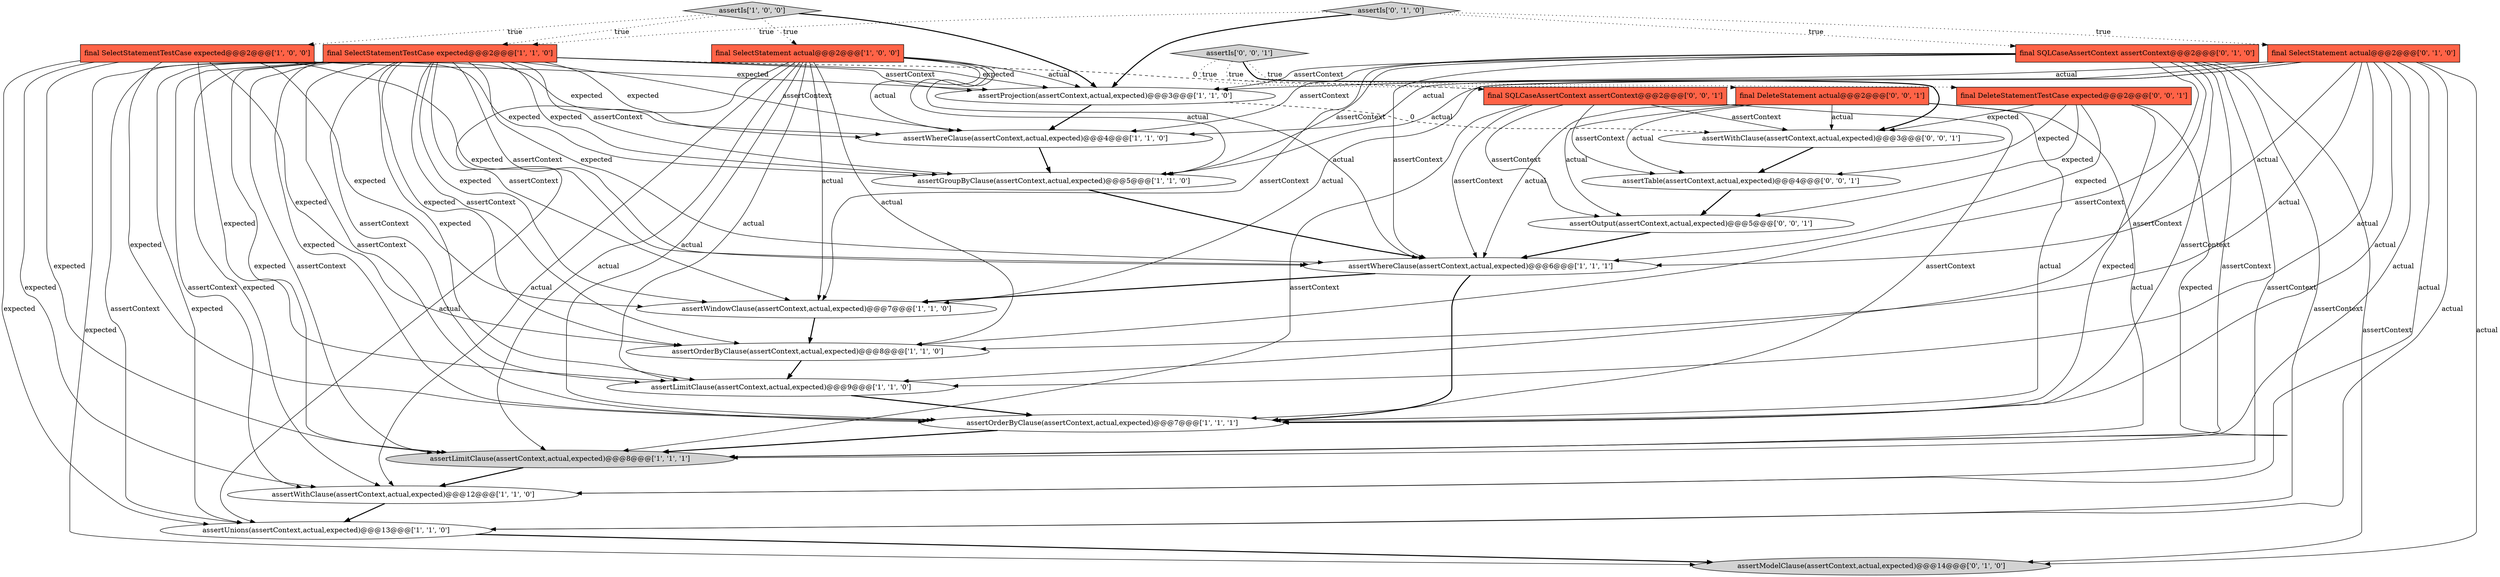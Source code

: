 digraph {
23 [style = filled, label = "assertOutput(assertContext,actual,expected)@@@5@@@['0', '0', '1']", fillcolor = white, shape = ellipse image = "AAA0AAABBB3BBB"];
25 [style = filled, label = "final SQLCaseAssertContext assertContext@@@2@@@['0', '0', '1']", fillcolor = tomato, shape = box image = "AAA0AAABBB3BBB"];
13 [style = filled, label = "assertProjection(assertContext,actual,expected)@@@3@@@['1', '1', '0']", fillcolor = white, shape = ellipse image = "AAA0AAABBB1BBB"];
6 [style = filled, label = "final SelectStatementTestCase expected@@@2@@@['1', '0', '0']", fillcolor = tomato, shape = box image = "AAA0AAABBB1BBB"];
10 [style = filled, label = "final SelectStatementTestCase expected@@@2@@@['1', '1', '0']", fillcolor = tomato, shape = box image = "AAA0AAABBB1BBB"];
16 [style = filled, label = "assertModelClause(assertContext,actual,expected)@@@14@@@['0', '1', '0']", fillcolor = lightgray, shape = ellipse image = "AAA1AAABBB2BBB"];
11 [style = filled, label = "assertOrderByClause(assertContext,actual,expected)@@@8@@@['1', '1', '0']", fillcolor = white, shape = ellipse image = "AAA0AAABBB1BBB"];
21 [style = filled, label = "assertIs['0', '0', '1']", fillcolor = lightgray, shape = diamond image = "AAA0AAABBB3BBB"];
12 [style = filled, label = "assertWhereClause(assertContext,actual,expected)@@@4@@@['1', '1', '0']", fillcolor = white, shape = ellipse image = "AAA0AAABBB1BBB"];
9 [style = filled, label = "assertLimitClause(assertContext,actual,expected)@@@8@@@['1', '1', '1']", fillcolor = lightgray, shape = ellipse image = "AAA0AAABBB1BBB"];
4 [style = filled, label = "assertWhereClause(assertContext,actual,expected)@@@6@@@['1', '1', '1']", fillcolor = white, shape = ellipse image = "AAA0AAABBB1BBB"];
0 [style = filled, label = "assertIs['1', '0', '0']", fillcolor = lightgray, shape = diamond image = "AAA0AAABBB1BBB"];
1 [style = filled, label = "assertGroupByClause(assertContext,actual,expected)@@@5@@@['1', '1', '0']", fillcolor = white, shape = ellipse image = "AAA0AAABBB1BBB"];
17 [style = filled, label = "final SQLCaseAssertContext assertContext@@@2@@@['0', '1', '0']", fillcolor = tomato, shape = box image = "AAA0AAABBB2BBB"];
22 [style = filled, label = "assertWithClause(assertContext,actual,expected)@@@3@@@['0', '0', '1']", fillcolor = white, shape = ellipse image = "AAA0AAABBB3BBB"];
15 [style = filled, label = "final SelectStatement actual@@@2@@@['0', '1', '0']", fillcolor = tomato, shape = box image = "AAA0AAABBB2BBB"];
18 [style = filled, label = "assertIs['0', '1', '0']", fillcolor = lightgray, shape = diamond image = "AAA0AAABBB2BBB"];
5 [style = filled, label = "assertOrderByClause(assertContext,actual,expected)@@@7@@@['1', '1', '1']", fillcolor = white, shape = ellipse image = "AAA0AAABBB1BBB"];
14 [style = filled, label = "assertLimitClause(assertContext,actual,expected)@@@9@@@['1', '1', '0']", fillcolor = white, shape = ellipse image = "AAA0AAABBB1BBB"];
20 [style = filled, label = "assertTable(assertContext,actual,expected)@@@4@@@['0', '0', '1']", fillcolor = white, shape = ellipse image = "AAA0AAABBB3BBB"];
2 [style = filled, label = "assertWithClause(assertContext,actual,expected)@@@12@@@['1', '1', '0']", fillcolor = white, shape = ellipse image = "AAA0AAABBB1BBB"];
3 [style = filled, label = "assertUnions(assertContext,actual,expected)@@@13@@@['1', '1', '0']", fillcolor = white, shape = ellipse image = "AAA0AAABBB1BBB"];
8 [style = filled, label = "assertWindowClause(assertContext,actual,expected)@@@7@@@['1', '1', '0']", fillcolor = white, shape = ellipse image = "AAA0AAABBB1BBB"];
7 [style = filled, label = "final SelectStatement actual@@@2@@@['1', '0', '0']", fillcolor = tomato, shape = box image = "AAA0AAABBB1BBB"];
19 [style = filled, label = "final DeleteStatementTestCase expected@@@2@@@['0', '0', '1']", fillcolor = tomato, shape = box image = "AAA0AAABBB3BBB"];
24 [style = filled, label = "final DeleteStatement actual@@@2@@@['0', '0', '1']", fillcolor = tomato, shape = box image = "AAA0AAABBB3BBB"];
0->10 [style = dotted, label="true"];
6->8 [style = solid, label="expected"];
20->23 [style = bold, label=""];
10->12 [style = solid, label="expected"];
0->6 [style = dotted, label="true"];
17->2 [style = solid, label="assertContext"];
17->11 [style = solid, label="assertContext"];
21->22 [style = bold, label=""];
15->16 [style = solid, label="actual"];
24->9 [style = solid, label="actual"];
13->22 [style = dashed, label="0"];
10->3 [style = solid, label="assertContext"];
15->3 [style = solid, label="actual"];
18->13 [style = bold, label=""];
12->1 [style = bold, label=""];
7->13 [style = solid, label="actual"];
4->8 [style = bold, label=""];
22->20 [style = bold, label=""];
6->5 [style = solid, label="expected"];
24->20 [style = solid, label="actual"];
24->5 [style = solid, label="actual"];
13->12 [style = bold, label=""];
10->16 [style = solid, label="expected"];
18->10 [style = dotted, label="true"];
17->8 [style = solid, label="assertContext"];
23->4 [style = bold, label=""];
19->22 [style = solid, label="expected"];
19->9 [style = solid, label="expected"];
10->14 [style = solid, label="expected"];
6->11 [style = solid, label="expected"];
15->13 [style = solid, label="actual"];
14->5 [style = bold, label=""];
10->2 [style = solid, label="assertContext"];
15->9 [style = solid, label="actual"];
10->11 [style = solid, label="expected"];
15->2 [style = solid, label="actual"];
17->1 [style = solid, label="assertContext"];
25->9 [style = solid, label="assertContext"];
0->7 [style = dotted, label="true"];
21->24 [style = dotted, label="true"];
10->8 [style = solid, label="expected"];
25->20 [style = solid, label="assertContext"];
6->4 [style = solid, label="expected"];
10->1 [style = solid, label="assertContext"];
7->3 [style = solid, label="actual"];
10->5 [style = solid, label="expected"];
2->3 [style = bold, label=""];
17->14 [style = solid, label="assertContext"];
10->1 [style = solid, label="expected"];
25->22 [style = solid, label="assertContext"];
18->17 [style = dotted, label="true"];
10->11 [style = solid, label="assertContext"];
6->12 [style = solid, label="expected"];
19->5 [style = solid, label="expected"];
10->13 [style = solid, label="assertContext"];
1->4 [style = bold, label=""];
21->25 [style = dotted, label="true"];
6->13 [style = solid, label="expected"];
10->2 [style = solid, label="expected"];
7->4 [style = solid, label="actual"];
24->23 [style = solid, label="actual"];
7->14 [style = solid, label="actual"];
7->2 [style = solid, label="actual"];
10->4 [style = solid, label="expected"];
10->13 [style = solid, label="expected"];
17->16 [style = solid, label="assertContext"];
24->22 [style = solid, label="actual"];
7->9 [style = solid, label="actual"];
15->8 [style = solid, label="actual"];
6->9 [style = solid, label="expected"];
17->3 [style = solid, label="assertContext"];
6->1 [style = solid, label="expected"];
11->14 [style = bold, label=""];
17->12 [style = solid, label="assertContext"];
10->4 [style = solid, label="assertContext"];
10->5 [style = solid, label="assertContext"];
17->4 [style = solid, label="assertContext"];
7->8 [style = solid, label="actual"];
10->9 [style = solid, label="expected"];
6->14 [style = solid, label="expected"];
7->1 [style = solid, label="actual"];
17->9 [style = solid, label="assertContext"];
15->1 [style = solid, label="actual"];
25->4 [style = solid, label="assertContext"];
15->5 [style = solid, label="actual"];
10->14 [style = solid, label="assertContext"];
15->11 [style = solid, label="actual"];
3->16 [style = bold, label=""];
19->23 [style = solid, label="expected"];
19->20 [style = solid, label="expected"];
25->23 [style = solid, label="assertContext"];
10->8 [style = solid, label="assertContext"];
18->15 [style = dotted, label="true"];
15->14 [style = solid, label="actual"];
7->12 [style = solid, label="actual"];
24->4 [style = solid, label="actual"];
10->25 [style = dashed, label="0"];
25->5 [style = solid, label="assertContext"];
10->9 [style = solid, label="assertContext"];
19->4 [style = solid, label="expected"];
4->5 [style = bold, label=""];
9->2 [style = bold, label=""];
7->11 [style = solid, label="actual"];
5->9 [style = bold, label=""];
0->13 [style = bold, label=""];
6->3 [style = solid, label="expected"];
8->11 [style = bold, label=""];
7->5 [style = solid, label="actual"];
21->19 [style = dotted, label="true"];
6->2 [style = solid, label="expected"];
17->5 [style = solid, label="assertContext"];
10->12 [style = solid, label="assertContext"];
10->3 [style = solid, label="expected"];
17->13 [style = solid, label="assertContext"];
15->12 [style = solid, label="actual"];
15->4 [style = solid, label="actual"];
}
